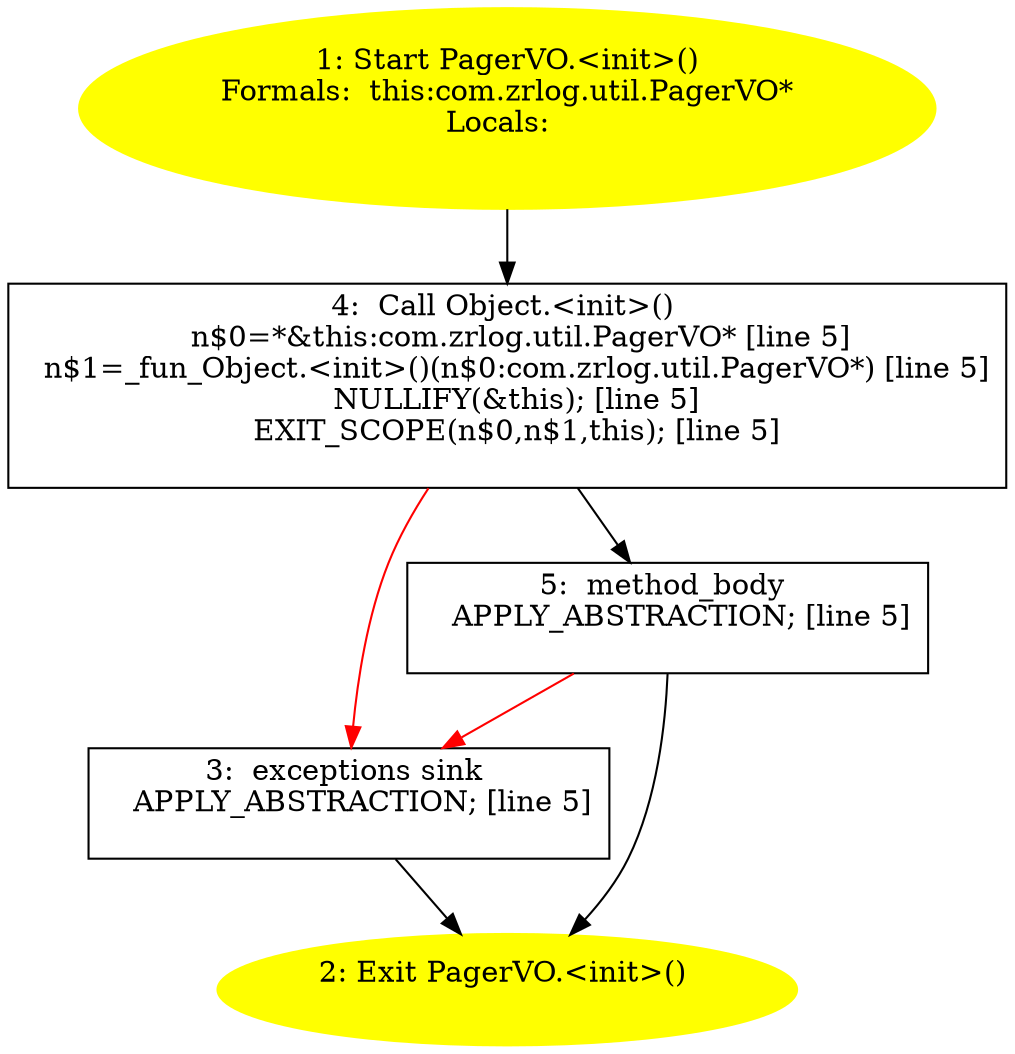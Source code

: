 /* @generated */
digraph cfg {
"com.zrlog.util.PagerVO.<init>().a5c29f5c43faf87dc1283776d3204567_1" [label="1: Start PagerVO.<init>()\nFormals:  this:com.zrlog.util.PagerVO*\nLocals:  \n  " color=yellow style=filled]
	

	 "com.zrlog.util.PagerVO.<init>().a5c29f5c43faf87dc1283776d3204567_1" -> "com.zrlog.util.PagerVO.<init>().a5c29f5c43faf87dc1283776d3204567_4" ;
"com.zrlog.util.PagerVO.<init>().a5c29f5c43faf87dc1283776d3204567_2" [label="2: Exit PagerVO.<init>() \n  " color=yellow style=filled]
	

"com.zrlog.util.PagerVO.<init>().a5c29f5c43faf87dc1283776d3204567_3" [label="3:  exceptions sink \n   APPLY_ABSTRACTION; [line 5]\n " shape="box"]
	

	 "com.zrlog.util.PagerVO.<init>().a5c29f5c43faf87dc1283776d3204567_3" -> "com.zrlog.util.PagerVO.<init>().a5c29f5c43faf87dc1283776d3204567_2" ;
"com.zrlog.util.PagerVO.<init>().a5c29f5c43faf87dc1283776d3204567_4" [label="4:  Call Object.<init>() \n   n$0=*&this:com.zrlog.util.PagerVO* [line 5]\n  n$1=_fun_Object.<init>()(n$0:com.zrlog.util.PagerVO*) [line 5]\n  NULLIFY(&this); [line 5]\n  EXIT_SCOPE(n$0,n$1,this); [line 5]\n " shape="box"]
	

	 "com.zrlog.util.PagerVO.<init>().a5c29f5c43faf87dc1283776d3204567_4" -> "com.zrlog.util.PagerVO.<init>().a5c29f5c43faf87dc1283776d3204567_5" ;
	 "com.zrlog.util.PagerVO.<init>().a5c29f5c43faf87dc1283776d3204567_4" -> "com.zrlog.util.PagerVO.<init>().a5c29f5c43faf87dc1283776d3204567_3" [color="red" ];
"com.zrlog.util.PagerVO.<init>().a5c29f5c43faf87dc1283776d3204567_5" [label="5:  method_body \n   APPLY_ABSTRACTION; [line 5]\n " shape="box"]
	

	 "com.zrlog.util.PagerVO.<init>().a5c29f5c43faf87dc1283776d3204567_5" -> "com.zrlog.util.PagerVO.<init>().a5c29f5c43faf87dc1283776d3204567_2" ;
	 "com.zrlog.util.PagerVO.<init>().a5c29f5c43faf87dc1283776d3204567_5" -> "com.zrlog.util.PagerVO.<init>().a5c29f5c43faf87dc1283776d3204567_3" [color="red" ];
}

